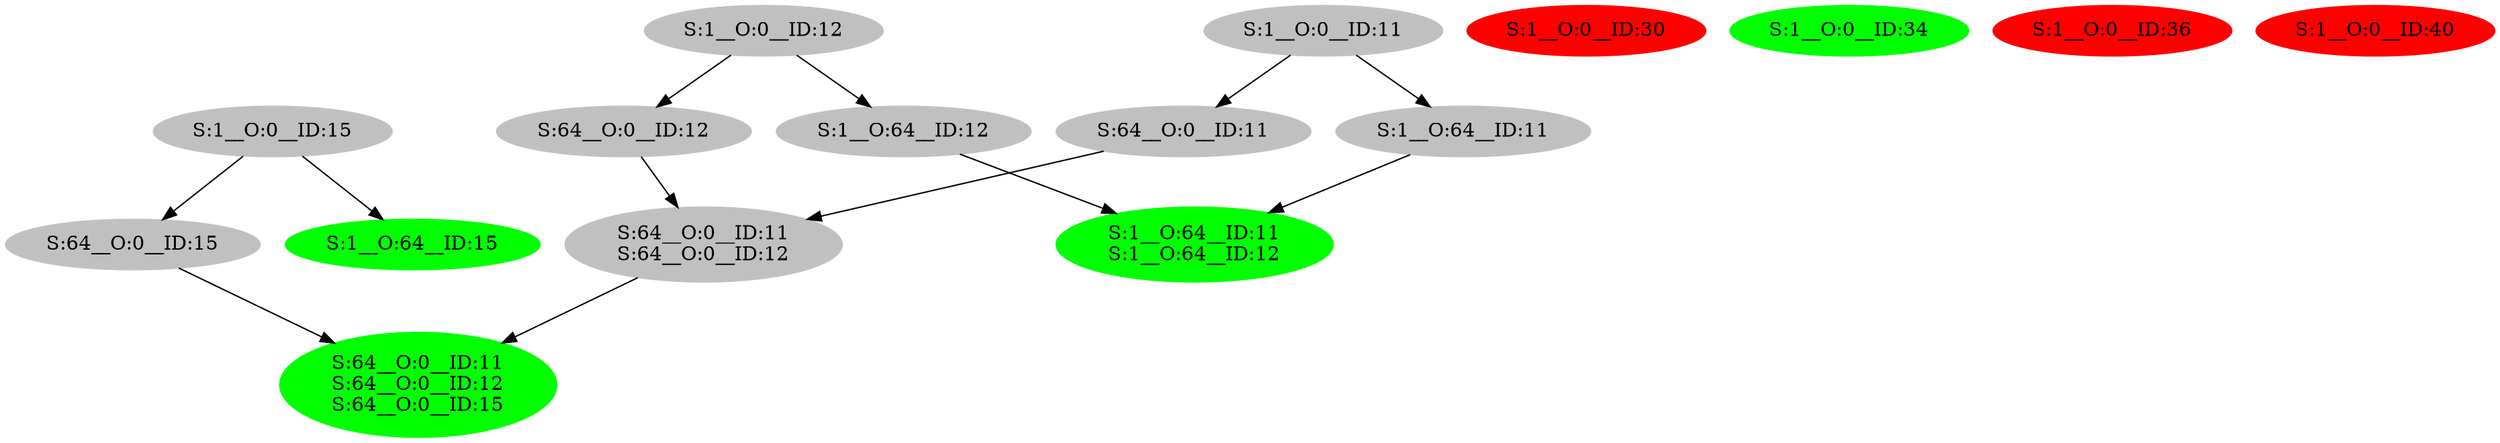 strict digraph  {
0 [color=grey, label="S:1__O:0__ID:11", style=filled];
1 [color=grey, label="S:64__O:0__ID:11", style=filled];
2 [color=grey, label="S:64__O:0__ID:11
S:64__O:0__ID:12", style=filled];
3 [color=green, label="S:64__O:0__ID:11
S:64__O:0__ID:12
S:64__O:0__ID:15", style=filled];
4 [color=grey, label="S:1__O:64__ID:11", style=filled];
5 [color=green, label="S:1__O:64__ID:11
S:1__O:64__ID:12", style=filled];
6 [color=grey, label="S:1__O:0__ID:12", style=filled];
7 [color=grey, label="S:64__O:0__ID:12", style=filled];
8 [color=grey, label="S:1__O:64__ID:12", style=filled];
9 [color=grey, label="S:1__O:0__ID:15", style=filled];
10 [color=grey, label="S:64__O:0__ID:15", style=filled];
11 [color=green, label="S:1__O:64__ID:15", style=filled];
12 [color=red, label="S:1__O:0__ID:30", style=filled];
13 [color=green, label="S:1__O:0__ID:34", style=filled];
14 [color=red, label="S:1__O:0__ID:36", style=filled];
15 [color=red, label="S:1__O:0__ID:40", style=filled];
0 -> 1;
0 -> 4;
1 -> 2;
2 -> 3;
4 -> 5;
6 -> 7;
6 -> 8;
7 -> 2;
8 -> 5;
9 -> 10;
9 -> 11;
10 -> 3;
}
